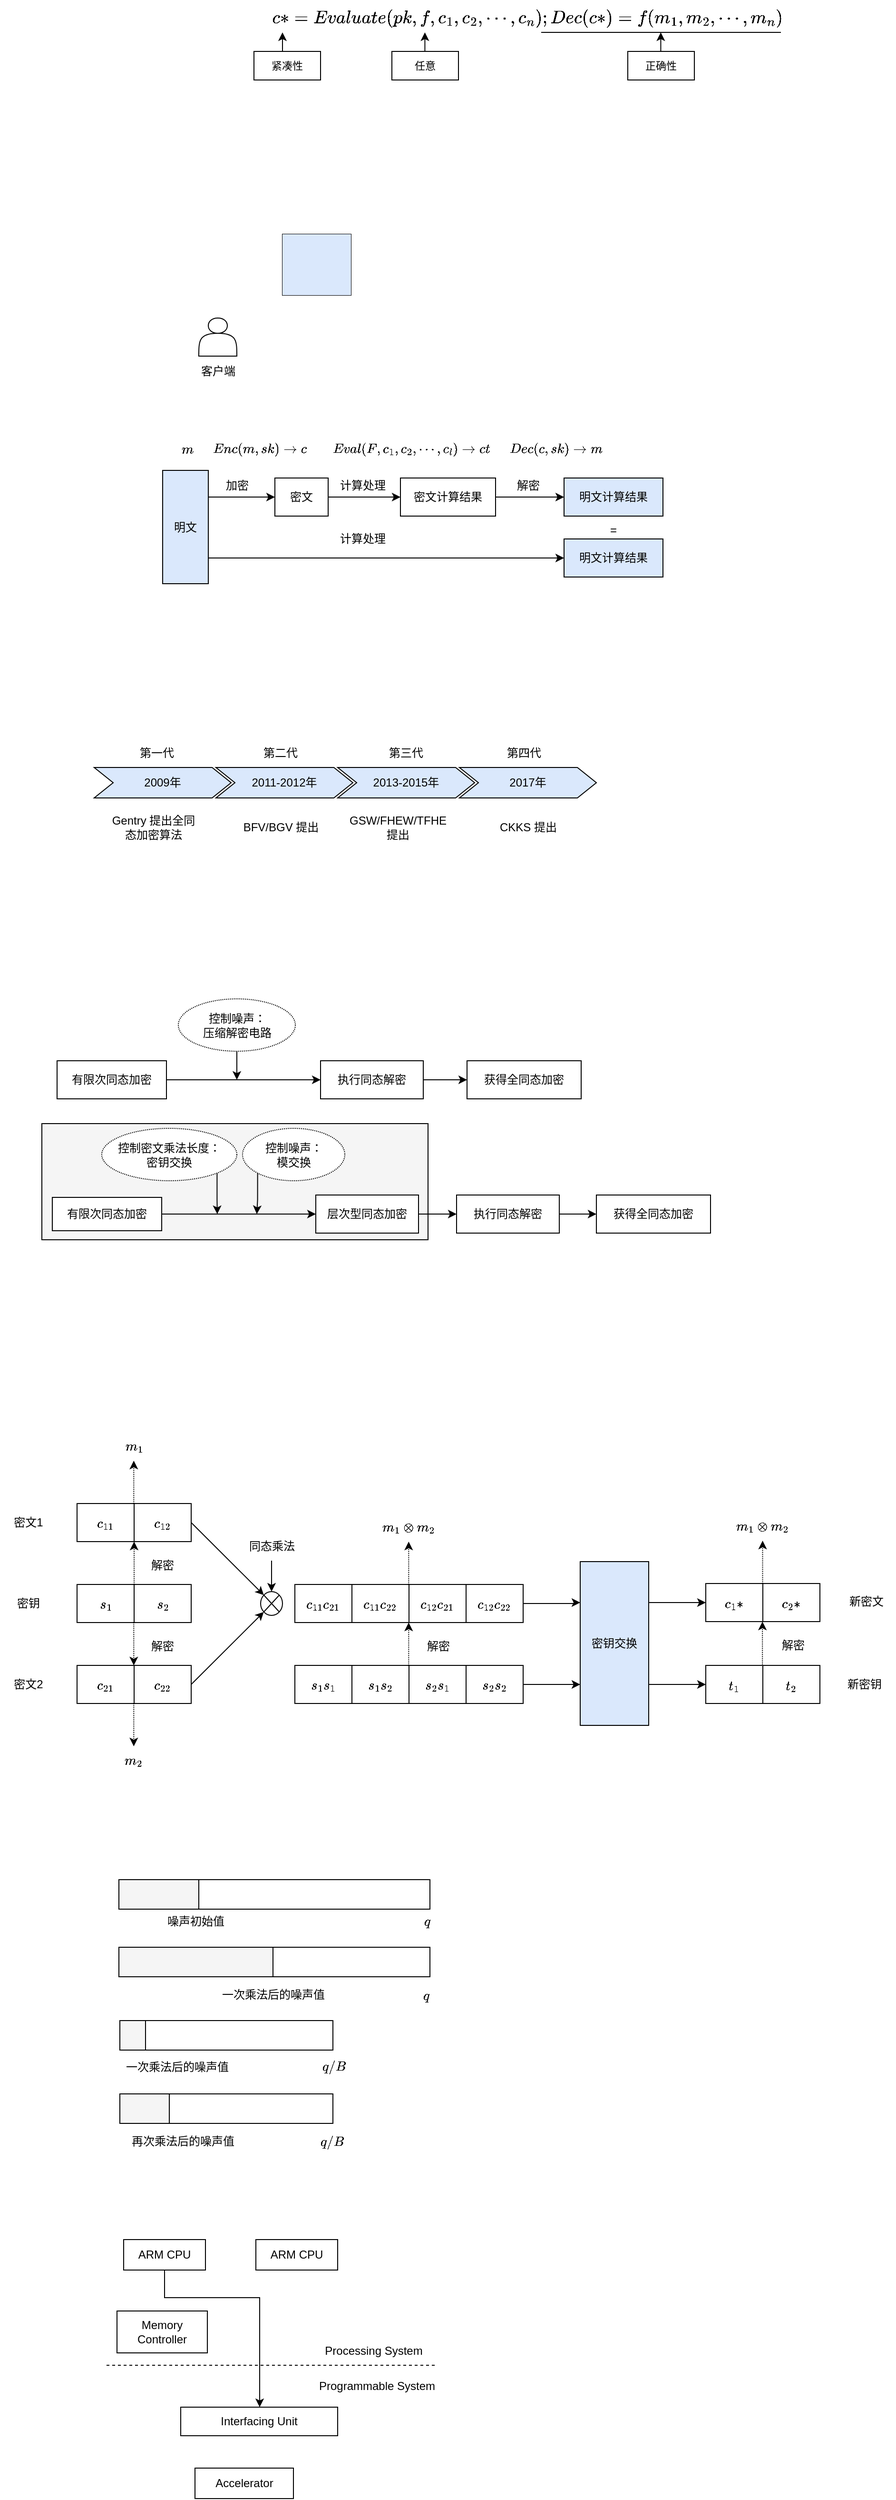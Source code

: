 <mxfile version="22.0.8" type="github">
  <diagram name="第 1 页" id="BSiDAe2Zlt0LySH5Vkly">
    <mxGraphModel dx="1756" dy="547" grid="1" gridSize="1" guides="1" tooltips="1" connect="1" arrows="1" fold="1" page="0" pageScale="1" pageWidth="827" pageHeight="1169" math="1" shadow="0">
      <root>
        <mxCell id="0" />
        <mxCell id="1" parent="0" />
        <mxCell id="4J7-bgVDbELEeenfHwWn-66" value="" style="rounded=0;whiteSpace=wrap;html=1;fillColor=#f5f5f5;fontColor=#333333;strokeColor=default;" vertex="1" parent="1">
          <mxGeometry x="-501" y="1406" width="406" height="122" as="geometry" />
        </mxCell>
        <mxCell id="wR1qE_lEk0KlbYMBaGM3-1" value="&lt;font style=&quot;font-size: 16px;&quot;&gt;$$c*=Evaluate(pk,f,c_1,c_2,\cdots,c_n); Dec(c*)=f(m_1,m_2,\cdots,m_n)$$&lt;/font&gt;" style="text;html=1;strokeColor=none;fillColor=none;align=center;verticalAlign=middle;whiteSpace=wrap;rounded=0;" parent="1" vertex="1">
          <mxGeometry x="-20" y="230" width="60" height="30" as="geometry" />
        </mxCell>
        <mxCell id="wR1qE_lEk0KlbYMBaGM3-2" value="&lt;font face=&quot;Verdana&quot; style=&quot;font-size: 11px;&quot;&gt;正确性&lt;/font&gt;" style="rounded=0;whiteSpace=wrap;html=1;fontSize=9;" parent="1" vertex="1">
          <mxGeometry x="115" y="280" width="70" height="30" as="geometry" />
        </mxCell>
        <mxCell id="wR1qE_lEk0KlbYMBaGM3-6" style="edgeStyle=orthogonalEdgeStyle;rounded=0;orthogonalLoop=1;jettySize=auto;html=1;exitX=0.5;exitY=0;exitDx=0;exitDy=0;entryX=-2.667;entryY=1;entryDx=0;entryDy=0;entryPerimeter=0;" parent="1" source="wR1qE_lEk0KlbYMBaGM3-3" edge="1">
          <mxGeometry relative="1" as="geometry">
            <mxPoint x="-248.02" y="260" as="targetPoint" />
          </mxGeometry>
        </mxCell>
        <mxCell id="wR1qE_lEk0KlbYMBaGM3-3" value="&lt;font face=&quot;Times New Roman&quot; style=&quot;font-size: 11px;&quot;&gt;紧凑性&lt;/font&gt;" style="rounded=0;whiteSpace=wrap;html=1;fontSize=9;" parent="1" vertex="1">
          <mxGeometry x="-278" y="280" width="70" height="30" as="geometry" />
        </mxCell>
        <mxCell id="wR1qE_lEk0KlbYMBaGM3-4" value="&lt;font style=&quot;font-size: 11px;&quot; face=&quot;Times New Roman&quot;&gt;任意&lt;/font&gt;" style="rounded=0;whiteSpace=wrap;html=1;fontSize=9;" parent="1" vertex="1">
          <mxGeometry x="-133" y="280" width="70" height="30" as="geometry" />
        </mxCell>
        <mxCell id="wR1qE_lEk0KlbYMBaGM3-8" value="" style="endArrow=classic;html=1;rounded=0;" parent="1" edge="1">
          <mxGeometry width="50" height="50" relative="1" as="geometry">
            <mxPoint x="-98.29" y="280" as="sourcePoint" />
            <mxPoint x="-98.29" y="260" as="targetPoint" />
          </mxGeometry>
        </mxCell>
        <mxCell id="wR1qE_lEk0KlbYMBaGM3-9" value="" style="endArrow=classic;html=1;rounded=0;" parent="1" edge="1">
          <mxGeometry width="50" height="50" relative="1" as="geometry">
            <mxPoint x="149.71" y="280" as="sourcePoint" />
            <mxPoint x="149.71" y="260" as="targetPoint" />
          </mxGeometry>
        </mxCell>
        <mxCell id="wR1qE_lEk0KlbYMBaGM3-10" value="" style="endArrow=none;html=1;rounded=0;" parent="1" edge="1">
          <mxGeometry width="50" height="50" relative="1" as="geometry">
            <mxPoint x="24" y="260" as="sourcePoint" />
            <mxPoint x="276" y="260" as="targetPoint" />
          </mxGeometry>
        </mxCell>
        <mxCell id="4J7-bgVDbELEeenfHwWn-1" value="" style="shape=actor;whiteSpace=wrap;html=1;" vertex="1" parent="1">
          <mxGeometry x="-336" y="560" width="40" height="40" as="geometry" />
        </mxCell>
        <mxCell id="4J7-bgVDbELEeenfHwWn-2" value="客户端" style="text;html=1;align=center;verticalAlign=middle;resizable=0;points=[];autosize=1;strokeColor=none;fillColor=none;" vertex="1" parent="1">
          <mxGeometry x="-344" y="600" width="56" height="32" as="geometry" />
        </mxCell>
        <mxCell id="4J7-bgVDbELEeenfHwWn-4" value="" style="shape=table;startSize=0;container=1;collapsible=0;childLayout=tableLayout;fillColor=#dae8fc;strokeColor=default;" vertex="1" parent="1">
          <mxGeometry x="-248" y="472" width="72" height="64" as="geometry" />
        </mxCell>
        <mxCell id="4J7-bgVDbELEeenfHwWn-5" value="" style="shape=tableRow;horizontal=0;startSize=0;swimlaneHead=0;swimlaneBody=0;strokeColor=default;top=0;left=0;bottom=0;right=0;collapsible=0;dropTarget=0;fillColor=#dae8fc;points=[[0,0.5],[1,0.5]];portConstraint=eastwest;" vertex="1" parent="4J7-bgVDbELEeenfHwWn-4">
          <mxGeometry width="72" height="21" as="geometry" />
        </mxCell>
        <mxCell id="4J7-bgVDbELEeenfHwWn-6" value="" style="shape=partialRectangle;html=1;whiteSpace=wrap;connectable=0;strokeColor=default;overflow=hidden;fillColor=#dae8fc;top=0;left=0;bottom=0;right=0;pointerEvents=1;" vertex="1" parent="4J7-bgVDbELEeenfHwWn-5">
          <mxGeometry width="24" height="21" as="geometry">
            <mxRectangle width="24" height="21" as="alternateBounds" />
          </mxGeometry>
        </mxCell>
        <mxCell id="4J7-bgVDbELEeenfHwWn-7" value="" style="shape=partialRectangle;html=1;whiteSpace=wrap;connectable=0;strokeColor=default;overflow=hidden;fillColor=#dae8fc;top=0;left=0;bottom=0;right=0;pointerEvents=1;" vertex="1" parent="4J7-bgVDbELEeenfHwWn-5">
          <mxGeometry x="24" width="24" height="21" as="geometry">
            <mxRectangle width="24" height="21" as="alternateBounds" />
          </mxGeometry>
        </mxCell>
        <mxCell id="4J7-bgVDbELEeenfHwWn-8" value="" style="shape=partialRectangle;html=1;whiteSpace=wrap;connectable=0;strokeColor=default;overflow=hidden;fillColor=#dae8fc;top=0;left=0;bottom=0;right=0;pointerEvents=1;" vertex="1" parent="4J7-bgVDbELEeenfHwWn-5">
          <mxGeometry x="48" width="24" height="21" as="geometry">
            <mxRectangle width="24" height="21" as="alternateBounds" />
          </mxGeometry>
        </mxCell>
        <mxCell id="4J7-bgVDbELEeenfHwWn-9" value="" style="shape=tableRow;horizontal=0;startSize=0;swimlaneHead=0;swimlaneBody=0;strokeColor=default;top=0;left=0;bottom=0;right=0;collapsible=0;dropTarget=0;fillColor=#dae8fc;points=[[0,0.5],[1,0.5]];portConstraint=eastwest;" vertex="1" parent="4J7-bgVDbELEeenfHwWn-4">
          <mxGeometry y="21" width="72" height="22" as="geometry" />
        </mxCell>
        <mxCell id="4J7-bgVDbELEeenfHwWn-10" value="" style="shape=partialRectangle;html=1;whiteSpace=wrap;connectable=0;strokeColor=default;overflow=hidden;fillColor=#dae8fc;top=0;left=0;bottom=0;right=0;pointerEvents=1;" vertex="1" parent="4J7-bgVDbELEeenfHwWn-9">
          <mxGeometry width="24" height="22" as="geometry">
            <mxRectangle width="24" height="22" as="alternateBounds" />
          </mxGeometry>
        </mxCell>
        <mxCell id="4J7-bgVDbELEeenfHwWn-11" value="" style="shape=partialRectangle;html=1;whiteSpace=wrap;connectable=0;strokeColor=default;overflow=hidden;fillColor=#dae8fc;top=0;left=0;bottom=0;right=0;pointerEvents=1;" vertex="1" parent="4J7-bgVDbELEeenfHwWn-9">
          <mxGeometry x="24" width="24" height="22" as="geometry">
            <mxRectangle width="24" height="22" as="alternateBounds" />
          </mxGeometry>
        </mxCell>
        <mxCell id="4J7-bgVDbELEeenfHwWn-12" value="" style="shape=partialRectangle;html=1;whiteSpace=wrap;connectable=0;strokeColor=default;overflow=hidden;fillColor=#dae8fc;top=0;left=0;bottom=0;right=0;pointerEvents=1;" vertex="1" parent="4J7-bgVDbELEeenfHwWn-9">
          <mxGeometry x="48" width="24" height="22" as="geometry">
            <mxRectangle width="24" height="22" as="alternateBounds" />
          </mxGeometry>
        </mxCell>
        <mxCell id="4J7-bgVDbELEeenfHwWn-13" value="" style="shape=tableRow;horizontal=0;startSize=0;swimlaneHead=0;swimlaneBody=0;strokeColor=default;top=0;left=0;bottom=0;right=0;collapsible=0;dropTarget=0;fillColor=#dae8fc;points=[[0,0.5],[1,0.5]];portConstraint=eastwest;" vertex="1" parent="4J7-bgVDbELEeenfHwWn-4">
          <mxGeometry y="43" width="72" height="21" as="geometry" />
        </mxCell>
        <mxCell id="4J7-bgVDbELEeenfHwWn-14" value="" style="shape=partialRectangle;html=1;whiteSpace=wrap;connectable=0;strokeColor=default;overflow=hidden;fillColor=#dae8fc;top=0;left=0;bottom=0;right=0;pointerEvents=1;" vertex="1" parent="4J7-bgVDbELEeenfHwWn-13">
          <mxGeometry width="24" height="21" as="geometry">
            <mxRectangle width="24" height="21" as="alternateBounds" />
          </mxGeometry>
        </mxCell>
        <mxCell id="4J7-bgVDbELEeenfHwWn-15" value="" style="shape=partialRectangle;html=1;whiteSpace=wrap;connectable=0;strokeColor=default;overflow=hidden;fillColor=#dae8fc;top=0;left=0;bottom=0;right=0;pointerEvents=1;" vertex="1" parent="4J7-bgVDbELEeenfHwWn-13">
          <mxGeometry x="24" width="24" height="21" as="geometry">
            <mxRectangle width="24" height="21" as="alternateBounds" />
          </mxGeometry>
        </mxCell>
        <mxCell id="4J7-bgVDbELEeenfHwWn-16" value="" style="shape=partialRectangle;html=1;whiteSpace=wrap;connectable=0;strokeColor=default;overflow=hidden;fillColor=#dae8fc;top=0;left=0;bottom=0;right=0;pointerEvents=1;" vertex="1" parent="4J7-bgVDbELEeenfHwWn-13">
          <mxGeometry x="48" width="24" height="21" as="geometry">
            <mxRectangle width="24" height="21" as="alternateBounds" />
          </mxGeometry>
        </mxCell>
        <mxCell id="4J7-bgVDbELEeenfHwWn-21" style="edgeStyle=orthogonalEdgeStyle;rounded=0;orthogonalLoop=1;jettySize=auto;html=1;exitX=1;exitY=0.25;exitDx=0;exitDy=0;entryX=0;entryY=0.5;entryDx=0;entryDy=0;" edge="1" parent="1" source="4J7-bgVDbELEeenfHwWn-17" target="4J7-bgVDbELEeenfHwWn-18">
          <mxGeometry relative="1" as="geometry">
            <Array as="points">
              <mxPoint x="-326" y="748" />
            </Array>
          </mxGeometry>
        </mxCell>
        <mxCell id="4J7-bgVDbELEeenfHwWn-26" style="edgeStyle=orthogonalEdgeStyle;rounded=0;orthogonalLoop=1;jettySize=auto;html=1;exitX=1;exitY=0.75;exitDx=0;exitDy=0;entryX=0;entryY=0.5;entryDx=0;entryDy=0;" edge="1" parent="1" source="4J7-bgVDbELEeenfHwWn-17" target="4J7-bgVDbELEeenfHwWn-24">
          <mxGeometry relative="1" as="geometry">
            <Array as="points">
              <mxPoint x="-326" y="812" />
            </Array>
          </mxGeometry>
        </mxCell>
        <mxCell id="4J7-bgVDbELEeenfHwWn-17" value="明文" style="rounded=0;whiteSpace=wrap;html=1;fillColor=#dae8fc;strokeColor=default;" vertex="1" parent="1">
          <mxGeometry x="-374" y="720" width="48" height="119" as="geometry" />
        </mxCell>
        <mxCell id="4J7-bgVDbELEeenfHwWn-22" style="edgeStyle=orthogonalEdgeStyle;rounded=0;orthogonalLoop=1;jettySize=auto;html=1;exitX=1;exitY=0.5;exitDx=0;exitDy=0;entryX=0;entryY=0.5;entryDx=0;entryDy=0;" edge="1" parent="1" source="4J7-bgVDbELEeenfHwWn-18" target="4J7-bgVDbELEeenfHwWn-19">
          <mxGeometry relative="1" as="geometry" />
        </mxCell>
        <mxCell id="4J7-bgVDbELEeenfHwWn-18" value="密文" style="rounded=0;whiteSpace=wrap;html=1;" vertex="1" parent="1">
          <mxGeometry x="-256" y="728" width="56" height="40" as="geometry" />
        </mxCell>
        <mxCell id="4J7-bgVDbELEeenfHwWn-23" style="edgeStyle=orthogonalEdgeStyle;rounded=0;orthogonalLoop=1;jettySize=auto;html=1;exitX=1;exitY=0.5;exitDx=0;exitDy=0;entryX=0;entryY=0.5;entryDx=0;entryDy=0;" edge="1" parent="1" source="4J7-bgVDbELEeenfHwWn-19" target="4J7-bgVDbELEeenfHwWn-20">
          <mxGeometry relative="1" as="geometry" />
        </mxCell>
        <mxCell id="4J7-bgVDbELEeenfHwWn-19" value="密文计算结果" style="rounded=0;whiteSpace=wrap;html=1;" vertex="1" parent="1">
          <mxGeometry x="-124" y="728" width="100" height="40" as="geometry" />
        </mxCell>
        <mxCell id="4J7-bgVDbELEeenfHwWn-20" value="明文计算结果" style="rounded=0;whiteSpace=wrap;html=1;fillColor=#dae8fc;strokeColor=default;" vertex="1" parent="1">
          <mxGeometry x="48" y="728" width="104" height="40" as="geometry" />
        </mxCell>
        <mxCell id="4J7-bgVDbELEeenfHwWn-24" value="明文计算结果" style="rounded=0;whiteSpace=wrap;html=1;fillColor=#dae8fc;strokeColor=default;" vertex="1" parent="1">
          <mxGeometry x="48" y="792" width="104" height="40" as="geometry" />
        </mxCell>
        <mxCell id="4J7-bgVDbELEeenfHwWn-25" value="=" style="text;html=1;strokeColor=none;fillColor=none;align=center;verticalAlign=middle;whiteSpace=wrap;rounded=0;" vertex="1" parent="1">
          <mxGeometry x="70" y="768" width="60" height="30" as="geometry" />
        </mxCell>
        <mxCell id="4J7-bgVDbELEeenfHwWn-27" value="加密" style="text;html=1;align=center;verticalAlign=middle;resizable=0;points=[];autosize=1;strokeColor=none;fillColor=none;" vertex="1" parent="1">
          <mxGeometry x="-320" y="720" width="48" height="32" as="geometry" />
        </mxCell>
        <mxCell id="4J7-bgVDbELEeenfHwWn-28" value="计算处理" style="text;html=1;align=center;verticalAlign=middle;resizable=0;points=[];autosize=1;strokeColor=none;fillColor=none;" vertex="1" parent="1">
          <mxGeometry x="-200" y="720" width="72" height="32" as="geometry" />
        </mxCell>
        <mxCell id="4J7-bgVDbELEeenfHwWn-29" value="解密" style="text;html=1;align=center;verticalAlign=middle;resizable=0;points=[];autosize=1;strokeColor=none;fillColor=none;" vertex="1" parent="1">
          <mxGeometry x="-14" y="720" width="48" height="32" as="geometry" />
        </mxCell>
        <mxCell id="4J7-bgVDbELEeenfHwWn-30" value="计算处理" style="text;html=1;align=center;verticalAlign=middle;resizable=0;points=[];autosize=1;strokeColor=none;fillColor=none;" vertex="1" parent="1">
          <mxGeometry x="-200" y="776" width="72" height="32" as="geometry" />
        </mxCell>
        <mxCell id="4J7-bgVDbELEeenfHwWn-31" value="$$ m $$" style="text;html=1;strokeColor=none;fillColor=none;align=center;verticalAlign=middle;whiteSpace=wrap;rounded=0;" vertex="1" parent="1">
          <mxGeometry x="-378" y="683" width="60" height="30" as="geometry" />
        </mxCell>
        <mxCell id="4J7-bgVDbELEeenfHwWn-32" value="$$Enc(m,sk)\rightarrow c$$" style="text;html=1;strokeColor=none;fillColor=none;align=center;verticalAlign=middle;whiteSpace=wrap;rounded=0;" vertex="1" parent="1">
          <mxGeometry x="-302" y="683" width="60" height="30" as="geometry" />
        </mxCell>
        <mxCell id="4J7-bgVDbELEeenfHwWn-33" value="$$ Eval(F,c_1,c_2,\cdots,c_l)\rightarrow ct$$" style="text;html=1;strokeColor=none;fillColor=none;align=center;verticalAlign=middle;whiteSpace=wrap;rounded=0;" vertex="1" parent="1">
          <mxGeometry x="-142" y="683" width="60" height="30" as="geometry" />
        </mxCell>
        <mxCell id="4J7-bgVDbELEeenfHwWn-34" value="$$Dec(c,sk)\rightarrow m$$" style="text;html=1;strokeColor=none;fillColor=none;align=center;verticalAlign=middle;whiteSpace=wrap;rounded=0;" vertex="1" parent="1">
          <mxGeometry x="10" y="683" width="60" height="30" as="geometry" />
        </mxCell>
        <mxCell id="4J7-bgVDbELEeenfHwWn-35" value="2009年" style="shape=step;perimeter=stepPerimeter;whiteSpace=wrap;html=1;fixedSize=1;fillColor=#dae8fc;strokeColor=default;" vertex="1" parent="1">
          <mxGeometry x="-446" y="1032" width="144" height="32" as="geometry" />
        </mxCell>
        <mxCell id="4J7-bgVDbELEeenfHwWn-36" value="2011-2012年" style="shape=step;perimeter=stepPerimeter;whiteSpace=wrap;html=1;fixedSize=1;fillColor=#dae8fc;strokeColor=default;" vertex="1" parent="1">
          <mxGeometry x="-318" y="1032" width="144" height="32" as="geometry" />
        </mxCell>
        <mxCell id="4J7-bgVDbELEeenfHwWn-37" value="2013-2015年" style="shape=step;perimeter=stepPerimeter;whiteSpace=wrap;html=1;fixedSize=1;fillColor=#dae8fc;strokeColor=default;" vertex="1" parent="1">
          <mxGeometry x="-190" y="1032" width="144" height="32" as="geometry" />
        </mxCell>
        <mxCell id="4J7-bgVDbELEeenfHwWn-38" value="2017年" style="shape=step;perimeter=stepPerimeter;whiteSpace=wrap;html=1;fixedSize=1;fillColor=#dae8fc;strokeColor=default;" vertex="1" parent="1">
          <mxGeometry x="-62" y="1032" width="144" height="32" as="geometry" />
        </mxCell>
        <mxCell id="4J7-bgVDbELEeenfHwWn-39" value="第一代" style="text;html=1;strokeColor=none;fillColor=none;align=center;verticalAlign=middle;whiteSpace=wrap;rounded=0;" vertex="1" parent="1">
          <mxGeometry x="-410" y="1002" width="60" height="30" as="geometry" />
        </mxCell>
        <mxCell id="4J7-bgVDbELEeenfHwWn-40" value="第二代" style="text;html=1;strokeColor=none;fillColor=none;align=center;verticalAlign=middle;whiteSpace=wrap;rounded=0;" vertex="1" parent="1">
          <mxGeometry x="-280" y="1002" width="60" height="30" as="geometry" />
        </mxCell>
        <mxCell id="4J7-bgVDbELEeenfHwWn-41" value="第三代" style="text;html=1;strokeColor=none;fillColor=none;align=center;verticalAlign=middle;whiteSpace=wrap;rounded=0;" vertex="1" parent="1">
          <mxGeometry x="-148" y="1002" width="60" height="30" as="geometry" />
        </mxCell>
        <mxCell id="4J7-bgVDbELEeenfHwWn-42" value="第四代" style="text;html=1;strokeColor=none;fillColor=none;align=center;verticalAlign=middle;whiteSpace=wrap;rounded=0;" vertex="1" parent="1">
          <mxGeometry x="-24" y="1002" width="60" height="30" as="geometry" />
        </mxCell>
        <mxCell id="4J7-bgVDbELEeenfHwWn-43" value="Gentry 提出全同态加密算法" style="text;html=1;strokeColor=none;fillColor=none;align=center;verticalAlign=middle;whiteSpace=wrap;rounded=0;" vertex="1" parent="1">
          <mxGeometry x="-431" y="1080" width="95" height="30" as="geometry" />
        </mxCell>
        <mxCell id="4J7-bgVDbELEeenfHwWn-44" value="BFV/BGV 提出" style="text;html=1;strokeColor=none;fillColor=none;align=center;verticalAlign=middle;whiteSpace=wrap;rounded=0;" vertex="1" parent="1">
          <mxGeometry x="-297.5" y="1080" width="95" height="30" as="geometry" />
        </mxCell>
        <mxCell id="4J7-bgVDbELEeenfHwWn-45" value="GSW/FHEW/TFHE 提出" style="text;html=1;strokeColor=none;fillColor=none;align=center;verticalAlign=middle;whiteSpace=wrap;rounded=0;" vertex="1" parent="1">
          <mxGeometry x="-174" y="1080" width="95" height="30" as="geometry" />
        </mxCell>
        <mxCell id="4J7-bgVDbELEeenfHwWn-46" value="CKKS 提出" style="text;html=1;strokeColor=none;fillColor=none;align=center;verticalAlign=middle;whiteSpace=wrap;rounded=0;" vertex="1" parent="1">
          <mxGeometry x="-37.5" y="1080" width="95" height="30" as="geometry" />
        </mxCell>
        <mxCell id="4J7-bgVDbELEeenfHwWn-52" style="edgeStyle=orthogonalEdgeStyle;rounded=0;orthogonalLoop=1;jettySize=auto;html=1;exitX=1;exitY=0.5;exitDx=0;exitDy=0;entryX=0;entryY=0.5;entryDx=0;entryDy=0;" edge="1" parent="1" source="4J7-bgVDbELEeenfHwWn-47" target="4J7-bgVDbELEeenfHwWn-51">
          <mxGeometry relative="1" as="geometry" />
        </mxCell>
        <mxCell id="4J7-bgVDbELEeenfHwWn-47" value="有限次同态加密" style="rounded=0;whiteSpace=wrap;html=1;" vertex="1" parent="1">
          <mxGeometry x="-485" y="1340" width="115" height="40" as="geometry" />
        </mxCell>
        <mxCell id="4J7-bgVDbELEeenfHwWn-49" value="获得全同态加密" style="rounded=0;whiteSpace=wrap;html=1;" vertex="1" parent="1">
          <mxGeometry x="-54" y="1340" width="120" height="40" as="geometry" />
        </mxCell>
        <mxCell id="4J7-bgVDbELEeenfHwWn-53" style="edgeStyle=orthogonalEdgeStyle;rounded=0;orthogonalLoop=1;jettySize=auto;html=1;exitX=0.5;exitY=1;exitDx=0;exitDy=0;" edge="1" parent="1" source="4J7-bgVDbELEeenfHwWn-50">
          <mxGeometry relative="1" as="geometry">
            <mxPoint x="-296" y="1360" as="targetPoint" />
          </mxGeometry>
        </mxCell>
        <mxCell id="4J7-bgVDbELEeenfHwWn-50" value="控制噪声：&lt;br&gt;压缩解密电路" style="ellipse;whiteSpace=wrap;html=1;dashed=1;dashPattern=1 1;" vertex="1" parent="1">
          <mxGeometry x="-357.5" y="1275" width="123" height="55" as="geometry" />
        </mxCell>
        <mxCell id="4J7-bgVDbELEeenfHwWn-54" style="edgeStyle=orthogonalEdgeStyle;rounded=0;orthogonalLoop=1;jettySize=auto;html=1;exitX=1;exitY=0.5;exitDx=0;exitDy=0;" edge="1" parent="1" source="4J7-bgVDbELEeenfHwWn-51" target="4J7-bgVDbELEeenfHwWn-49">
          <mxGeometry relative="1" as="geometry" />
        </mxCell>
        <mxCell id="4J7-bgVDbELEeenfHwWn-51" value="执行同态解密" style="rounded=0;whiteSpace=wrap;html=1;" vertex="1" parent="1">
          <mxGeometry x="-208" y="1340" width="108" height="40" as="geometry" />
        </mxCell>
        <mxCell id="4J7-bgVDbELEeenfHwWn-61" style="edgeStyle=orthogonalEdgeStyle;rounded=0;orthogonalLoop=1;jettySize=auto;html=1;exitX=1;exitY=0.5;exitDx=0;exitDy=0;entryX=0;entryY=0.5;entryDx=0;entryDy=0;" edge="1" parent="1" source="4J7-bgVDbELEeenfHwWn-55" target="4J7-bgVDbELEeenfHwWn-56">
          <mxGeometry relative="1" as="geometry" />
        </mxCell>
        <mxCell id="4J7-bgVDbELEeenfHwWn-55" value="有限次同态加密" style="rounded=0;whiteSpace=wrap;html=1;" vertex="1" parent="1">
          <mxGeometry x="-490" y="1483.5" width="115" height="35" as="geometry" />
        </mxCell>
        <mxCell id="4J7-bgVDbELEeenfHwWn-60" style="edgeStyle=orthogonalEdgeStyle;rounded=0;orthogonalLoop=1;jettySize=auto;html=1;exitX=1;exitY=0.5;exitDx=0;exitDy=0;" edge="1" parent="1" source="4J7-bgVDbELEeenfHwWn-56" target="4J7-bgVDbELEeenfHwWn-59">
          <mxGeometry relative="1" as="geometry" />
        </mxCell>
        <mxCell id="4J7-bgVDbELEeenfHwWn-56" value="层次型同态加密" style="rounded=0;whiteSpace=wrap;html=1;" vertex="1" parent="1">
          <mxGeometry x="-213" y="1481" width="108" height="40" as="geometry" />
        </mxCell>
        <mxCell id="4J7-bgVDbELEeenfHwWn-57" value="获得全同态加密" style="rounded=0;whiteSpace=wrap;html=1;" vertex="1" parent="1">
          <mxGeometry x="82" y="1481" width="120" height="40" as="geometry" />
        </mxCell>
        <mxCell id="4J7-bgVDbELEeenfHwWn-58" style="edgeStyle=orthogonalEdgeStyle;rounded=0;orthogonalLoop=1;jettySize=auto;html=1;exitX=1;exitY=0.5;exitDx=0;exitDy=0;" edge="1" source="4J7-bgVDbELEeenfHwWn-59" target="4J7-bgVDbELEeenfHwWn-57" parent="1">
          <mxGeometry relative="1" as="geometry" />
        </mxCell>
        <mxCell id="4J7-bgVDbELEeenfHwWn-59" value="执行同态解密" style="rounded=0;whiteSpace=wrap;html=1;" vertex="1" parent="1">
          <mxGeometry x="-65" y="1481" width="108" height="40" as="geometry" />
        </mxCell>
        <mxCell id="4J7-bgVDbELEeenfHwWn-64" style="edgeStyle=orthogonalEdgeStyle;rounded=0;orthogonalLoop=1;jettySize=auto;html=1;exitX=1;exitY=1;exitDx=0;exitDy=0;" edge="1" parent="1" source="4J7-bgVDbELEeenfHwWn-62">
          <mxGeometry relative="1" as="geometry">
            <mxPoint x="-316.571" y="1501" as="targetPoint" />
          </mxGeometry>
        </mxCell>
        <mxCell id="4J7-bgVDbELEeenfHwWn-62" value="控制密文乘法长度：&lt;br&gt;密钥交换" style="ellipse;whiteSpace=wrap;html=1;dashed=1;dashPattern=1 1;" vertex="1" parent="1">
          <mxGeometry x="-438" y="1411" width="142" height="55" as="geometry" />
        </mxCell>
        <mxCell id="4J7-bgVDbELEeenfHwWn-65" style="edgeStyle=orthogonalEdgeStyle;rounded=0;orthogonalLoop=1;jettySize=auto;html=1;exitX=0;exitY=1;exitDx=0;exitDy=0;" edge="1" parent="1" source="4J7-bgVDbELEeenfHwWn-63">
          <mxGeometry relative="1" as="geometry">
            <mxPoint x="-275" y="1501" as="targetPoint" />
          </mxGeometry>
        </mxCell>
        <mxCell id="4J7-bgVDbELEeenfHwWn-63" value="控制噪声：&lt;br&gt;模交换" style="ellipse;whiteSpace=wrap;html=1;dashed=1;dashPattern=1 1;" vertex="1" parent="1">
          <mxGeometry x="-290" y="1411" width="107.5" height="55" as="geometry" />
        </mxCell>
        <mxCell id="4J7-bgVDbELEeenfHwWn-127" style="edgeStyle=orthogonalEdgeStyle;rounded=0;orthogonalLoop=1;jettySize=auto;html=1;exitX=1;exitY=0.5;exitDx=0;exitDy=0;entryX=0;entryY=0.25;entryDx=0;entryDy=0;" edge="1" parent="1" source="4J7-bgVDbELEeenfHwWn-80" target="4J7-bgVDbELEeenfHwWn-124">
          <mxGeometry relative="1" as="geometry">
            <Array as="points">
              <mxPoint x="61" y="1910" />
              <mxPoint x="61" y="1909" />
            </Array>
          </mxGeometry>
        </mxCell>
        <mxCell id="4J7-bgVDbELEeenfHwWn-80" value="" style="shape=table;startSize=0;container=1;collapsible=0;childLayout=tableLayout;" vertex="1" parent="1">
          <mxGeometry x="-235" y="1890" width="240" height="40" as="geometry" />
        </mxCell>
        <mxCell id="4J7-bgVDbELEeenfHwWn-81" value="" style="shape=tableRow;horizontal=0;startSize=0;swimlaneHead=0;swimlaneBody=0;strokeColor=inherit;top=0;left=0;bottom=0;right=0;collapsible=0;dropTarget=0;fillColor=none;points=[[0,0.5],[1,0.5]];portConstraint=eastwest;" vertex="1" parent="4J7-bgVDbELEeenfHwWn-80">
          <mxGeometry width="240" height="40" as="geometry" />
        </mxCell>
        <mxCell id="4J7-bgVDbELEeenfHwWn-82" value="$$c_{11}c_{21}$$" style="shape=partialRectangle;html=1;whiteSpace=wrap;connectable=0;strokeColor=inherit;overflow=hidden;fillColor=none;top=0;left=0;bottom=0;right=0;pointerEvents=1;" vertex="1" parent="4J7-bgVDbELEeenfHwWn-81">
          <mxGeometry width="60" height="40" as="geometry">
            <mxRectangle width="60" height="40" as="alternateBounds" />
          </mxGeometry>
        </mxCell>
        <mxCell id="4J7-bgVDbELEeenfHwWn-83" value="$$c_{11}c_{22}$$" style="shape=partialRectangle;html=1;whiteSpace=wrap;connectable=0;strokeColor=inherit;overflow=hidden;fillColor=none;top=0;left=0;bottom=0;right=0;pointerEvents=1;" vertex="1" parent="4J7-bgVDbELEeenfHwWn-81">
          <mxGeometry x="60" width="60" height="40" as="geometry">
            <mxRectangle width="60" height="40" as="alternateBounds" />
          </mxGeometry>
        </mxCell>
        <mxCell id="4J7-bgVDbELEeenfHwWn-84" value="$$c_{12}c_{21}$$" style="shape=partialRectangle;html=1;whiteSpace=wrap;connectable=0;strokeColor=inherit;overflow=hidden;fillColor=none;top=0;left=0;bottom=0;right=0;pointerEvents=1;" vertex="1" parent="4J7-bgVDbELEeenfHwWn-81">
          <mxGeometry x="120" width="60" height="40" as="geometry">
            <mxRectangle width="60" height="40" as="alternateBounds" />
          </mxGeometry>
        </mxCell>
        <mxCell id="4J7-bgVDbELEeenfHwWn-85" value="$$c_{12}c_{22}$$" style="shape=partialRectangle;html=1;whiteSpace=wrap;connectable=0;strokeColor=inherit;overflow=hidden;fillColor=none;top=0;left=0;bottom=0;right=0;pointerEvents=1;" vertex="1" parent="4J7-bgVDbELEeenfHwWn-81">
          <mxGeometry x="180" width="60" height="40" as="geometry">
            <mxRectangle width="60" height="40" as="alternateBounds" />
          </mxGeometry>
        </mxCell>
        <mxCell id="4J7-bgVDbELEeenfHwWn-86" value="" style="shape=table;startSize=0;container=1;collapsible=0;childLayout=tableLayout;" vertex="1" parent="1">
          <mxGeometry x="-464" y="1805" width="120" height="40" as="geometry" />
        </mxCell>
        <mxCell id="4J7-bgVDbELEeenfHwWn-87" value="" style="shape=tableRow;horizontal=0;startSize=0;swimlaneHead=0;swimlaneBody=0;strokeColor=inherit;top=0;left=0;bottom=0;right=0;collapsible=0;dropTarget=0;fillColor=none;points=[[0,0.5],[1,0.5]];portConstraint=eastwest;" vertex="1" parent="4J7-bgVDbELEeenfHwWn-86">
          <mxGeometry width="120" height="40" as="geometry" />
        </mxCell>
        <mxCell id="4J7-bgVDbELEeenfHwWn-88" value="$$c_{11}$$" style="shape=partialRectangle;html=1;whiteSpace=wrap;connectable=0;strokeColor=inherit;overflow=hidden;fillColor=none;top=0;left=0;bottom=0;right=0;pointerEvents=1;" vertex="1" parent="4J7-bgVDbELEeenfHwWn-87">
          <mxGeometry width="60" height="40" as="geometry">
            <mxRectangle width="60" height="40" as="alternateBounds" />
          </mxGeometry>
        </mxCell>
        <mxCell id="4J7-bgVDbELEeenfHwWn-89" value="$$c_{12}$$" style="shape=partialRectangle;html=1;whiteSpace=wrap;connectable=0;strokeColor=inherit;overflow=hidden;fillColor=none;top=0;left=0;bottom=0;right=0;pointerEvents=1;" vertex="1" parent="4J7-bgVDbELEeenfHwWn-87">
          <mxGeometry x="60" width="60" height="40" as="geometry">
            <mxRectangle width="60" height="40" as="alternateBounds" />
          </mxGeometry>
        </mxCell>
        <mxCell id="4J7-bgVDbELEeenfHwWn-90" value="" style="shape=table;startSize=0;container=1;collapsible=0;childLayout=tableLayout;" vertex="1" parent="1">
          <mxGeometry x="-464" y="1890" width="120" height="40" as="geometry" />
        </mxCell>
        <mxCell id="4J7-bgVDbELEeenfHwWn-91" value="" style="shape=tableRow;horizontal=0;startSize=0;swimlaneHead=0;swimlaneBody=0;strokeColor=inherit;top=0;left=0;bottom=0;right=0;collapsible=0;dropTarget=0;fillColor=none;points=[[0,0.5],[1,0.5]];portConstraint=eastwest;" vertex="1" parent="4J7-bgVDbELEeenfHwWn-90">
          <mxGeometry width="120" height="40" as="geometry" />
        </mxCell>
        <mxCell id="4J7-bgVDbELEeenfHwWn-92" value="$$s_1$$" style="shape=partialRectangle;html=1;whiteSpace=wrap;connectable=0;strokeColor=inherit;overflow=hidden;fillColor=none;top=0;left=0;bottom=0;right=0;pointerEvents=1;" vertex="1" parent="4J7-bgVDbELEeenfHwWn-91">
          <mxGeometry width="60" height="40" as="geometry">
            <mxRectangle width="60" height="40" as="alternateBounds" />
          </mxGeometry>
        </mxCell>
        <mxCell id="4J7-bgVDbELEeenfHwWn-93" value="$$s_2$$" style="shape=partialRectangle;html=1;whiteSpace=wrap;connectable=0;strokeColor=inherit;overflow=hidden;fillColor=none;top=0;left=0;bottom=0;right=0;pointerEvents=1;" vertex="1" parent="4J7-bgVDbELEeenfHwWn-91">
          <mxGeometry x="60" width="60" height="40" as="geometry">
            <mxRectangle width="60" height="40" as="alternateBounds" />
          </mxGeometry>
        </mxCell>
        <mxCell id="4J7-bgVDbELEeenfHwWn-94" value="" style="shape=table;startSize=0;container=1;collapsible=0;childLayout=tableLayout;" vertex="1" parent="1">
          <mxGeometry x="-464" y="1975" width="120" height="40" as="geometry" />
        </mxCell>
        <mxCell id="4J7-bgVDbELEeenfHwWn-95" value="" style="shape=tableRow;horizontal=0;startSize=0;swimlaneHead=0;swimlaneBody=0;strokeColor=inherit;top=0;left=0;bottom=0;right=0;collapsible=0;dropTarget=0;fillColor=none;points=[[0,0.5],[1,0.5]];portConstraint=eastwest;" vertex="1" parent="4J7-bgVDbELEeenfHwWn-94">
          <mxGeometry width="120" height="40" as="geometry" />
        </mxCell>
        <mxCell id="4J7-bgVDbELEeenfHwWn-96" value="$$c_{21}$$" style="shape=partialRectangle;html=1;whiteSpace=wrap;connectable=0;strokeColor=inherit;overflow=hidden;fillColor=none;top=0;left=0;bottom=0;right=0;pointerEvents=1;" vertex="1" parent="4J7-bgVDbELEeenfHwWn-95">
          <mxGeometry width="60" height="40" as="geometry">
            <mxRectangle width="60" height="40" as="alternateBounds" />
          </mxGeometry>
        </mxCell>
        <mxCell id="4J7-bgVDbELEeenfHwWn-97" value="$$c_{22}$$" style="shape=partialRectangle;html=1;whiteSpace=wrap;connectable=0;strokeColor=inherit;overflow=hidden;fillColor=none;top=0;left=0;bottom=0;right=0;pointerEvents=1;" vertex="1" parent="4J7-bgVDbELEeenfHwWn-95">
          <mxGeometry x="60" width="60" height="40" as="geometry">
            <mxRectangle width="60" height="40" as="alternateBounds" />
          </mxGeometry>
        </mxCell>
        <mxCell id="4J7-bgVDbELEeenfHwWn-98" value="" style="endArrow=classic;html=1;rounded=0;dashed=1;dashPattern=1 1;" edge="1" parent="1">
          <mxGeometry width="50" height="50" relative="1" as="geometry">
            <mxPoint x="-404" y="1890" as="sourcePoint" />
            <mxPoint x="-404" y="1845" as="targetPoint" />
          </mxGeometry>
        </mxCell>
        <mxCell id="4J7-bgVDbELEeenfHwWn-99" value="" style="endArrow=classic;html=1;rounded=0;dashed=1;dashPattern=1 1;" edge="1" parent="1">
          <mxGeometry width="50" height="50" relative="1" as="geometry">
            <mxPoint x="-404.34" y="1805" as="sourcePoint" />
            <mxPoint x="-404.34" y="1760" as="targetPoint" />
          </mxGeometry>
        </mxCell>
        <mxCell id="4J7-bgVDbELEeenfHwWn-100" value="" style="endArrow=classic;html=1;rounded=0;dashed=1;dashPattern=1 1;" edge="1" parent="1">
          <mxGeometry width="50" height="50" relative="1" as="geometry">
            <mxPoint x="-404.34" y="1930" as="sourcePoint" />
            <mxPoint x="-404.34" y="1975" as="targetPoint" />
          </mxGeometry>
        </mxCell>
        <mxCell id="4J7-bgVDbELEeenfHwWn-101" value="" style="endArrow=classic;html=1;rounded=0;dashed=1;dashPattern=1 1;" edge="1" parent="1">
          <mxGeometry width="50" height="50" relative="1" as="geometry">
            <mxPoint x="-404.34" y="2015" as="sourcePoint" />
            <mxPoint x="-404.34" y="2060" as="targetPoint" />
          </mxGeometry>
        </mxCell>
        <mxCell id="4J7-bgVDbELEeenfHwWn-102" value="密文1" style="text;html=1;strokeColor=none;fillColor=none;align=center;verticalAlign=middle;whiteSpace=wrap;rounded=0;" vertex="1" parent="1">
          <mxGeometry x="-545" y="1810" width="60" height="30" as="geometry" />
        </mxCell>
        <mxCell id="4J7-bgVDbELEeenfHwWn-103" value="密文2" style="text;html=1;strokeColor=none;fillColor=none;align=center;verticalAlign=middle;whiteSpace=wrap;rounded=0;" vertex="1" parent="1">
          <mxGeometry x="-545" y="1980" width="60" height="30" as="geometry" />
        </mxCell>
        <mxCell id="4J7-bgVDbELEeenfHwWn-104" value="密钥" style="text;html=1;strokeColor=none;fillColor=none;align=center;verticalAlign=middle;whiteSpace=wrap;rounded=0;" vertex="1" parent="1">
          <mxGeometry x="-545" y="1895" width="60" height="30" as="geometry" />
        </mxCell>
        <mxCell id="4J7-bgVDbELEeenfHwWn-105" value="解密" style="text;html=1;strokeColor=none;fillColor=none;align=center;verticalAlign=middle;whiteSpace=wrap;rounded=0;" vertex="1" parent="1">
          <mxGeometry x="-404" y="1855" width="60" height="30" as="geometry" />
        </mxCell>
        <mxCell id="4J7-bgVDbELEeenfHwWn-106" value="解密" style="text;html=1;strokeColor=none;fillColor=none;align=center;verticalAlign=middle;whiteSpace=wrap;rounded=0;" vertex="1" parent="1">
          <mxGeometry x="-404" y="1940" width="60" height="30" as="geometry" />
        </mxCell>
        <mxCell id="4J7-bgVDbELEeenfHwWn-107" value="$$m_1$$" style="text;html=1;strokeColor=none;fillColor=none;align=center;verticalAlign=middle;whiteSpace=wrap;rounded=0;" vertex="1" parent="1">
          <mxGeometry x="-434" y="1730" width="60" height="30" as="geometry" />
        </mxCell>
        <mxCell id="4J7-bgVDbELEeenfHwWn-108" value="$$m_2$$" style="text;html=1;strokeColor=none;fillColor=none;align=center;verticalAlign=middle;whiteSpace=wrap;rounded=0;" vertex="1" parent="1">
          <mxGeometry x="-435" y="2060" width="60" height="30" as="geometry" />
        </mxCell>
        <mxCell id="4J7-bgVDbELEeenfHwWn-109" value="" style="shape=sumEllipse;perimeter=ellipsePerimeter;whiteSpace=wrap;html=1;backgroundOutline=1;" vertex="1" parent="1">
          <mxGeometry x="-271" y="1897.5" width="23" height="25" as="geometry" />
        </mxCell>
        <mxCell id="4J7-bgVDbELEeenfHwWn-110" style="rounded=0;orthogonalLoop=1;jettySize=auto;html=1;exitX=1;exitY=0.5;exitDx=0;exitDy=0;entryX=0;entryY=0;entryDx=0;entryDy=0;" edge="1" parent="1" source="4J7-bgVDbELEeenfHwWn-87" target="4J7-bgVDbELEeenfHwWn-109">
          <mxGeometry relative="1" as="geometry" />
        </mxCell>
        <mxCell id="4J7-bgVDbELEeenfHwWn-111" style="rounded=0;orthogonalLoop=1;jettySize=auto;html=1;exitX=1;exitY=0.5;exitDx=0;exitDy=0;entryX=0;entryY=1;entryDx=0;entryDy=0;" edge="1" parent="1" source="4J7-bgVDbELEeenfHwWn-95" target="4J7-bgVDbELEeenfHwWn-109">
          <mxGeometry relative="1" as="geometry" />
        </mxCell>
        <mxCell id="4J7-bgVDbELEeenfHwWn-113" style="edgeStyle=orthogonalEdgeStyle;rounded=0;orthogonalLoop=1;jettySize=auto;html=1;exitX=0.5;exitY=1;exitDx=0;exitDy=0;entryX=0.5;entryY=0;entryDx=0;entryDy=0;" edge="1" parent="1" source="4J7-bgVDbELEeenfHwWn-112" target="4J7-bgVDbELEeenfHwWn-109">
          <mxGeometry relative="1" as="geometry" />
        </mxCell>
        <mxCell id="4J7-bgVDbELEeenfHwWn-112" value="同态乘法" style="text;html=1;strokeColor=none;fillColor=none;align=center;verticalAlign=middle;whiteSpace=wrap;rounded=0;" vertex="1" parent="1">
          <mxGeometry x="-289.5" y="1835" width="60" height="30" as="geometry" />
        </mxCell>
        <mxCell id="4J7-bgVDbELEeenfHwWn-114" value="" style="shape=table;startSize=0;container=1;collapsible=0;childLayout=tableLayout;" vertex="1" parent="1">
          <mxGeometry x="-235" y="1975" width="240" height="40" as="geometry" />
        </mxCell>
        <mxCell id="4J7-bgVDbELEeenfHwWn-115" value="" style="shape=tableRow;horizontal=0;startSize=0;swimlaneHead=0;swimlaneBody=0;strokeColor=inherit;top=0;left=0;bottom=0;right=0;collapsible=0;dropTarget=0;fillColor=none;points=[[0,0.5],[1,0.5]];portConstraint=eastwest;" vertex="1" parent="4J7-bgVDbELEeenfHwWn-114">
          <mxGeometry width="240" height="40" as="geometry" />
        </mxCell>
        <mxCell id="4J7-bgVDbELEeenfHwWn-116" value="$$s_1s_1$$" style="shape=partialRectangle;html=1;whiteSpace=wrap;connectable=0;strokeColor=inherit;overflow=hidden;fillColor=none;top=0;left=0;bottom=0;right=0;pointerEvents=1;" vertex="1" parent="4J7-bgVDbELEeenfHwWn-115">
          <mxGeometry width="60" height="40" as="geometry">
            <mxRectangle width="60" height="40" as="alternateBounds" />
          </mxGeometry>
        </mxCell>
        <mxCell id="4J7-bgVDbELEeenfHwWn-117" value="$$s_1s_2$$" style="shape=partialRectangle;html=1;whiteSpace=wrap;connectable=0;strokeColor=inherit;overflow=hidden;fillColor=none;top=0;left=0;bottom=0;right=0;pointerEvents=1;" vertex="1" parent="4J7-bgVDbELEeenfHwWn-115">
          <mxGeometry x="60" width="60" height="40" as="geometry">
            <mxRectangle width="60" height="40" as="alternateBounds" />
          </mxGeometry>
        </mxCell>
        <mxCell id="4J7-bgVDbELEeenfHwWn-118" value="$$s_2s_1$$" style="shape=partialRectangle;html=1;whiteSpace=wrap;connectable=0;strokeColor=inherit;overflow=hidden;fillColor=none;top=0;left=0;bottom=0;right=0;pointerEvents=1;" vertex="1" parent="4J7-bgVDbELEeenfHwWn-115">
          <mxGeometry x="120" width="60" height="40" as="geometry">
            <mxRectangle width="60" height="40" as="alternateBounds" />
          </mxGeometry>
        </mxCell>
        <mxCell id="4J7-bgVDbELEeenfHwWn-119" value="$$s_2s_2$$" style="shape=partialRectangle;html=1;whiteSpace=wrap;connectable=0;strokeColor=inherit;overflow=hidden;fillColor=none;top=0;left=0;bottom=0;right=0;pointerEvents=1;" vertex="1" parent="4J7-bgVDbELEeenfHwWn-115">
          <mxGeometry x="180" width="60" height="40" as="geometry">
            <mxRectangle width="60" height="40" as="alternateBounds" />
          </mxGeometry>
        </mxCell>
        <mxCell id="4J7-bgVDbELEeenfHwWn-120" value="解密" style="text;html=1;strokeColor=none;fillColor=none;align=center;verticalAlign=middle;whiteSpace=wrap;rounded=0;" vertex="1" parent="1">
          <mxGeometry x="-114" y="1940" width="60" height="30" as="geometry" />
        </mxCell>
        <mxCell id="4J7-bgVDbELEeenfHwWn-121" value="" style="endArrow=classic;html=1;rounded=0;dashed=1;dashPattern=1 1;" edge="1" parent="1">
          <mxGeometry width="50" height="50" relative="1" as="geometry">
            <mxPoint x="-115.34" y="1975" as="sourcePoint" />
            <mxPoint x="-115.34" y="1930" as="targetPoint" />
          </mxGeometry>
        </mxCell>
        <mxCell id="4J7-bgVDbELEeenfHwWn-122" value="" style="endArrow=classic;html=1;rounded=0;dashed=1;dashPattern=1 1;" edge="1" parent="1">
          <mxGeometry width="50" height="50" relative="1" as="geometry">
            <mxPoint x="-115.34" y="1890" as="sourcePoint" />
            <mxPoint x="-115.34" y="1845" as="targetPoint" />
          </mxGeometry>
        </mxCell>
        <mxCell id="4J7-bgVDbELEeenfHwWn-123" value="$$m_1\otimes m_2$$" style="text;html=1;strokeColor=none;fillColor=none;align=center;verticalAlign=middle;whiteSpace=wrap;rounded=0;" vertex="1" parent="1">
          <mxGeometry x="-145" y="1815" width="60" height="30" as="geometry" />
        </mxCell>
        <mxCell id="4J7-bgVDbELEeenfHwWn-142" style="edgeStyle=orthogonalEdgeStyle;rounded=0;orthogonalLoop=1;jettySize=auto;html=1;exitX=1;exitY=0.25;exitDx=0;exitDy=0;" edge="1" parent="1" source="4J7-bgVDbELEeenfHwWn-124" target="4J7-bgVDbELEeenfHwWn-129">
          <mxGeometry relative="1" as="geometry" />
        </mxCell>
        <mxCell id="4J7-bgVDbELEeenfHwWn-143" style="edgeStyle=orthogonalEdgeStyle;rounded=0;orthogonalLoop=1;jettySize=auto;html=1;exitX=1;exitY=0.75;exitDx=0;exitDy=0;entryX=0;entryY=0.5;entryDx=0;entryDy=0;" edge="1" parent="1" source="4J7-bgVDbELEeenfHwWn-124" target="4J7-bgVDbELEeenfHwWn-133">
          <mxGeometry relative="1" as="geometry" />
        </mxCell>
        <mxCell id="4J7-bgVDbELEeenfHwWn-124" value="密钥交换" style="rounded=0;whiteSpace=wrap;html=1;fillColor=#dae8fc;strokeColor=default;" vertex="1" parent="1">
          <mxGeometry x="65" y="1866" width="72" height="172" as="geometry" />
        </mxCell>
        <mxCell id="4J7-bgVDbELEeenfHwWn-126" style="edgeStyle=orthogonalEdgeStyle;rounded=0;orthogonalLoop=1;jettySize=auto;html=1;exitX=1;exitY=0.5;exitDx=0;exitDy=0;entryX=0;entryY=0.75;entryDx=0;entryDy=0;" edge="1" parent="1" source="4J7-bgVDbELEeenfHwWn-115" target="4J7-bgVDbELEeenfHwWn-124">
          <mxGeometry relative="1" as="geometry" />
        </mxCell>
        <mxCell id="4J7-bgVDbELEeenfHwWn-128" value="" style="shape=table;startSize=0;container=1;collapsible=0;childLayout=tableLayout;" vertex="1" parent="1">
          <mxGeometry x="197" y="1889" width="120" height="40" as="geometry" />
        </mxCell>
        <mxCell id="4J7-bgVDbELEeenfHwWn-129" value="" style="shape=tableRow;horizontal=0;startSize=0;swimlaneHead=0;swimlaneBody=0;strokeColor=inherit;top=0;left=0;bottom=0;right=0;collapsible=0;dropTarget=0;fillColor=none;points=[[0,0.5],[1,0.5]];portConstraint=eastwest;" vertex="1" parent="4J7-bgVDbELEeenfHwWn-128">
          <mxGeometry width="120" height="40" as="geometry" />
        </mxCell>
        <mxCell id="4J7-bgVDbELEeenfHwWn-130" value="$$c_{1}*$$" style="shape=partialRectangle;html=1;whiteSpace=wrap;connectable=0;strokeColor=inherit;overflow=hidden;fillColor=none;top=0;left=0;bottom=0;right=0;pointerEvents=1;" vertex="1" parent="4J7-bgVDbELEeenfHwWn-129">
          <mxGeometry width="60" height="40" as="geometry">
            <mxRectangle width="60" height="40" as="alternateBounds" />
          </mxGeometry>
        </mxCell>
        <mxCell id="4J7-bgVDbELEeenfHwWn-131" value="$$c_2*$$" style="shape=partialRectangle;html=1;whiteSpace=wrap;connectable=0;strokeColor=inherit;overflow=hidden;fillColor=none;top=0;left=0;bottom=0;right=0;pointerEvents=1;" vertex="1" parent="4J7-bgVDbELEeenfHwWn-129">
          <mxGeometry x="60" width="60" height="40" as="geometry">
            <mxRectangle width="60" height="40" as="alternateBounds" />
          </mxGeometry>
        </mxCell>
        <mxCell id="4J7-bgVDbELEeenfHwWn-132" value="" style="shape=table;startSize=0;container=1;collapsible=0;childLayout=tableLayout;" vertex="1" parent="1">
          <mxGeometry x="197" y="1975" width="120" height="40" as="geometry" />
        </mxCell>
        <mxCell id="4J7-bgVDbELEeenfHwWn-133" value="" style="shape=tableRow;horizontal=0;startSize=0;swimlaneHead=0;swimlaneBody=0;strokeColor=inherit;top=0;left=0;bottom=0;right=0;collapsible=0;dropTarget=0;fillColor=none;points=[[0,0.5],[1,0.5]];portConstraint=eastwest;" vertex="1" parent="4J7-bgVDbELEeenfHwWn-132">
          <mxGeometry width="120" height="40" as="geometry" />
        </mxCell>
        <mxCell id="4J7-bgVDbELEeenfHwWn-134" value="$$t_1$$" style="shape=partialRectangle;html=1;whiteSpace=wrap;connectable=0;strokeColor=inherit;overflow=hidden;fillColor=none;top=0;left=0;bottom=0;right=0;pointerEvents=1;" vertex="1" parent="4J7-bgVDbELEeenfHwWn-133">
          <mxGeometry width="60" height="40" as="geometry">
            <mxRectangle width="60" height="40" as="alternateBounds" />
          </mxGeometry>
        </mxCell>
        <mxCell id="4J7-bgVDbELEeenfHwWn-135" value="$$t_2$$" style="shape=partialRectangle;html=1;whiteSpace=wrap;connectable=0;strokeColor=inherit;overflow=hidden;fillColor=none;top=0;left=0;bottom=0;right=0;pointerEvents=1;" vertex="1" parent="4J7-bgVDbELEeenfHwWn-133">
          <mxGeometry x="60" width="60" height="40" as="geometry">
            <mxRectangle width="60" height="40" as="alternateBounds" />
          </mxGeometry>
        </mxCell>
        <mxCell id="4J7-bgVDbELEeenfHwWn-136" value="" style="endArrow=classic;html=1;rounded=0;dashed=1;dashPattern=1 1;" edge="1" parent="1">
          <mxGeometry width="50" height="50" relative="1" as="geometry">
            <mxPoint x="256.58" y="1974" as="sourcePoint" />
            <mxPoint x="256.58" y="1929" as="targetPoint" />
          </mxGeometry>
        </mxCell>
        <mxCell id="4J7-bgVDbELEeenfHwWn-137" value="解密" style="text;html=1;strokeColor=none;fillColor=none;align=center;verticalAlign=middle;whiteSpace=wrap;rounded=0;" vertex="1" parent="1">
          <mxGeometry x="259" y="1939" width="60" height="30" as="geometry" />
        </mxCell>
        <mxCell id="4J7-bgVDbELEeenfHwWn-138" value="新密文" style="text;html=1;strokeColor=none;fillColor=none;align=center;verticalAlign=middle;whiteSpace=wrap;rounded=0;" vertex="1" parent="1">
          <mxGeometry x="336" y="1893" width="60" height="30" as="geometry" />
        </mxCell>
        <mxCell id="4J7-bgVDbELEeenfHwWn-139" value="新密钥" style="text;html=1;strokeColor=none;fillColor=none;align=center;verticalAlign=middle;whiteSpace=wrap;rounded=0;" vertex="1" parent="1">
          <mxGeometry x="334" y="1980" width="60" height="30" as="geometry" />
        </mxCell>
        <mxCell id="4J7-bgVDbELEeenfHwWn-140" value="" style="endArrow=classic;html=1;rounded=0;dashed=1;dashPattern=1 1;" edge="1" parent="1">
          <mxGeometry width="50" height="50" relative="1" as="geometry">
            <mxPoint x="256.76" y="1889" as="sourcePoint" />
            <mxPoint x="256.76" y="1844" as="targetPoint" />
          </mxGeometry>
        </mxCell>
        <mxCell id="4J7-bgVDbELEeenfHwWn-141" value="$$m_1\otimes m_2$$" style="text;html=1;strokeColor=none;fillColor=none;align=center;verticalAlign=middle;whiteSpace=wrap;rounded=0;" vertex="1" parent="1">
          <mxGeometry x="227" y="1814" width="60" height="30" as="geometry" />
        </mxCell>
        <mxCell id="4J7-bgVDbELEeenfHwWn-155" value="$$q $$" style="text;html=1;strokeColor=none;fillColor=none;align=center;verticalAlign=middle;whiteSpace=wrap;rounded=0;" vertex="1" parent="1">
          <mxGeometry x="-126" y="2229" width="60" height="30" as="geometry" />
        </mxCell>
        <mxCell id="4J7-bgVDbELEeenfHwWn-156" value="$$q $$" style="text;html=1;strokeColor=none;fillColor=none;align=center;verticalAlign=middle;whiteSpace=wrap;rounded=0;" vertex="1" parent="1">
          <mxGeometry x="-127" y="2307" width="60" height="30" as="geometry" />
        </mxCell>
        <mxCell id="4J7-bgVDbELEeenfHwWn-157" value="$$q/B $$" style="text;html=1;strokeColor=none;fillColor=none;align=center;verticalAlign=middle;whiteSpace=wrap;rounded=0;" vertex="1" parent="1">
          <mxGeometry x="-224" y="2382" width="60" height="30" as="geometry" />
        </mxCell>
        <mxCell id="4J7-bgVDbELEeenfHwWn-158" value="$$q/B $$" style="text;html=1;strokeColor=none;fillColor=none;align=center;verticalAlign=middle;whiteSpace=wrap;rounded=0;" vertex="1" parent="1">
          <mxGeometry x="-226" y="2461" width="60" height="30" as="geometry" />
        </mxCell>
        <mxCell id="4J7-bgVDbELEeenfHwWn-160" value="噪声初始值" style="text;html=1;strokeColor=none;fillColor=none;align=center;verticalAlign=middle;whiteSpace=wrap;rounded=0;" vertex="1" parent="1">
          <mxGeometry x="-374" y="2229" width="70" height="30" as="geometry" />
        </mxCell>
        <mxCell id="4J7-bgVDbELEeenfHwWn-161" value="一次乘法后的噪声值" style="text;html=1;strokeColor=none;fillColor=none;align=center;verticalAlign=middle;whiteSpace=wrap;rounded=0;" vertex="1" parent="1">
          <mxGeometry x="-317" y="2306" width="119" height="30" as="geometry" />
        </mxCell>
        <mxCell id="4J7-bgVDbELEeenfHwWn-162" value="一次乘法后的噪声值" style="text;html=1;strokeColor=none;fillColor=none;align=center;verticalAlign=middle;whiteSpace=wrap;rounded=0;" vertex="1" parent="1">
          <mxGeometry x="-418" y="2382" width="119" height="30" as="geometry" />
        </mxCell>
        <mxCell id="4J7-bgVDbELEeenfHwWn-163" value="再次乘法后的噪声值" style="text;html=1;strokeColor=none;fillColor=none;align=center;verticalAlign=middle;whiteSpace=wrap;rounded=0;" vertex="1" parent="1">
          <mxGeometry x="-412" y="2460" width="119" height="30" as="geometry" />
        </mxCell>
        <mxCell id="4J7-bgVDbELEeenfHwWn-166" value="" style="rounded=0;whiteSpace=wrap;html=1;fillColor=#f5f5f5;fontColor=#333333;strokeColor=default;" vertex="1" parent="1">
          <mxGeometry x="-420" y="2200" width="84" height="31" as="geometry" />
        </mxCell>
        <mxCell id="4J7-bgVDbELEeenfHwWn-167" value="" style="rounded=0;whiteSpace=wrap;html=1;" vertex="1" parent="1">
          <mxGeometry x="-336" y="2200" width="243" height="31" as="geometry" />
        </mxCell>
        <mxCell id="4J7-bgVDbELEeenfHwWn-169" value="" style="rounded=0;whiteSpace=wrap;html=1;fillColor=#f5f5f5;fontColor=#333333;strokeColor=default;" vertex="1" parent="1">
          <mxGeometry x="-420" y="2271" width="172" height="31" as="geometry" />
        </mxCell>
        <mxCell id="4J7-bgVDbELEeenfHwWn-170" value="" style="rounded=0;whiteSpace=wrap;html=1;" vertex="1" parent="1">
          <mxGeometry x="-258" y="2271" width="165" height="31" as="geometry" />
        </mxCell>
        <mxCell id="4J7-bgVDbELEeenfHwWn-171" value="" style="rounded=0;whiteSpace=wrap;html=1;fillColor=#f5f5f5;fontColor=#333333;strokeColor=default;" vertex="1" parent="1">
          <mxGeometry x="-419" y="2348" width="162" height="31" as="geometry" />
        </mxCell>
        <mxCell id="4J7-bgVDbELEeenfHwWn-172" value="" style="rounded=0;whiteSpace=wrap;html=1;" vertex="1" parent="1">
          <mxGeometry x="-392" y="2348" width="197" height="31" as="geometry" />
        </mxCell>
        <mxCell id="4J7-bgVDbELEeenfHwWn-174" value="" style="rounded=0;whiteSpace=wrap;html=1;fillColor=#f5f5f5;fontColor=#333333;strokeColor=default;" vertex="1" parent="1">
          <mxGeometry x="-419" y="2425" width="162" height="31" as="geometry" />
        </mxCell>
        <mxCell id="4J7-bgVDbELEeenfHwWn-175" value="" style="rounded=0;whiteSpace=wrap;html=1;" vertex="1" parent="1">
          <mxGeometry x="-367" y="2425" width="172" height="31" as="geometry" />
        </mxCell>
        <mxCell id="4J7-bgVDbELEeenfHwWn-185" style="edgeStyle=orthogonalEdgeStyle;rounded=0;orthogonalLoop=1;jettySize=auto;html=1;exitX=0.5;exitY=1;exitDx=0;exitDy=0;" edge="1" parent="1" source="4J7-bgVDbELEeenfHwWn-176" target="4J7-bgVDbELEeenfHwWn-183">
          <mxGeometry relative="1" as="geometry">
            <Array as="points">
              <mxPoint x="-372" y="2639" />
              <mxPoint x="-272" y="2639" />
            </Array>
          </mxGeometry>
        </mxCell>
        <mxCell id="4J7-bgVDbELEeenfHwWn-176" value="ARM CPU" style="rounded=0;whiteSpace=wrap;html=1;" vertex="1" parent="1">
          <mxGeometry x="-415" y="2578" width="86" height="32" as="geometry" />
        </mxCell>
        <mxCell id="4J7-bgVDbELEeenfHwWn-177" value="ARM CPU" style="rounded=0;whiteSpace=wrap;html=1;" vertex="1" parent="1">
          <mxGeometry x="-276" y="2578" width="86" height="32" as="geometry" />
        </mxCell>
        <mxCell id="4J7-bgVDbELEeenfHwWn-178" value="Memory Controller" style="rounded=0;whiteSpace=wrap;html=1;" vertex="1" parent="1">
          <mxGeometry x="-422" y="2653" width="95" height="44" as="geometry" />
        </mxCell>
        <mxCell id="4J7-bgVDbELEeenfHwWn-179" value="" style="endArrow=none;dashed=1;html=1;rounded=0;" edge="1" parent="1">
          <mxGeometry width="50" height="50" relative="1" as="geometry">
            <mxPoint x="-433" y="2710" as="sourcePoint" />
            <mxPoint x="-88" y="2710" as="targetPoint" />
          </mxGeometry>
        </mxCell>
        <mxCell id="4J7-bgVDbELEeenfHwWn-180" value="Accelerator" style="rounded=0;whiteSpace=wrap;html=1;" vertex="1" parent="1">
          <mxGeometry x="-340" y="2818" width="103.5" height="32" as="geometry" />
        </mxCell>
        <mxCell id="4J7-bgVDbELEeenfHwWn-181" value="Processing System" style="text;html=1;strokeColor=none;fillColor=none;align=center;verticalAlign=middle;whiteSpace=wrap;rounded=0;" vertex="1" parent="1">
          <mxGeometry x="-208" y="2680" width="112" height="30" as="geometry" />
        </mxCell>
        <mxCell id="4J7-bgVDbELEeenfHwWn-182" value="Programmable System" style="text;html=1;strokeColor=none;fillColor=none;align=center;verticalAlign=middle;whiteSpace=wrap;rounded=0;" vertex="1" parent="1">
          <mxGeometry x="-227" y="2717" width="156.5" height="30" as="geometry" />
        </mxCell>
        <mxCell id="4J7-bgVDbELEeenfHwWn-183" value="Interfacing Unit" style="rounded=0;whiteSpace=wrap;html=1;" vertex="1" parent="1">
          <mxGeometry x="-355" y="2754" width="165" height="30" as="geometry" />
        </mxCell>
      </root>
    </mxGraphModel>
  </diagram>
</mxfile>

